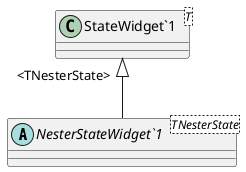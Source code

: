 @startuml
abstract class "NesterStateWidget`1"<TNesterState> {
}
class "StateWidget`1"<T> {
}
"StateWidget`1" "<TNesterState>" <|-- "NesterStateWidget`1"
@enduml
